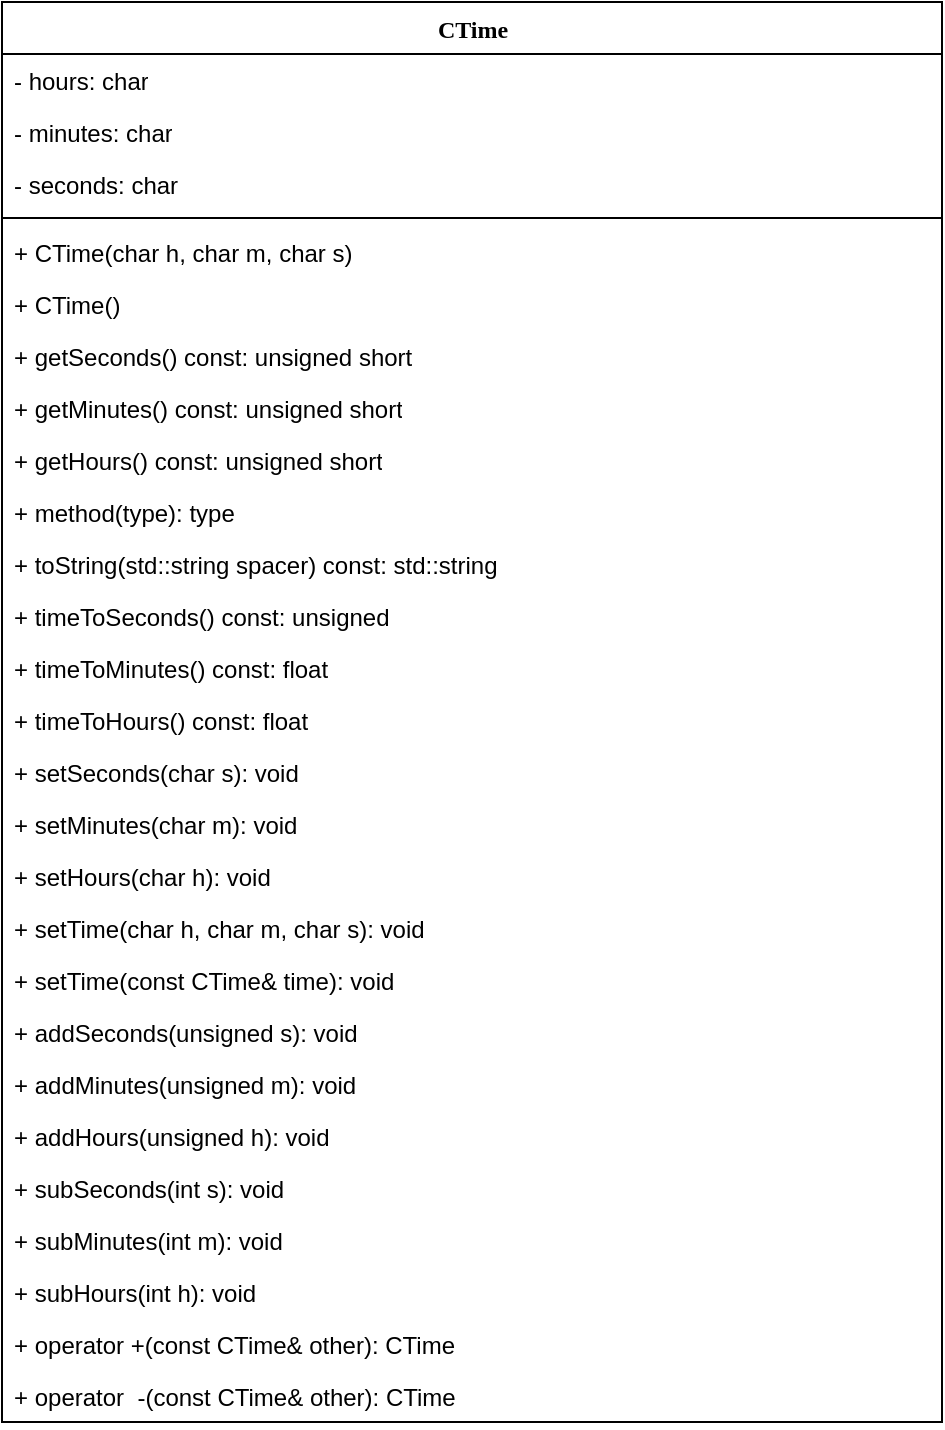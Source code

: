 <mxfile version="12.1.1" type="device" pages="1"><diagram name="Page-1" id="9f46799a-70d6-7492-0946-bef42562c5a5"><mxGraphModel dx="854" dy="1269" grid="1" gridSize="10" guides="1" tooltips="1" connect="1" arrows="1" fold="1" page="1" pageScale="1" pageWidth="1100" pageHeight="850" background="#ffffff" math="0" shadow="0"><root><mxCell id="0"/><mxCell id="1" parent="0"/><mxCell id="78961159f06e98e8-69" value="CTime" style="swimlane;html=1;fontStyle=1;align=center;verticalAlign=top;childLayout=stackLayout;horizontal=1;startSize=26;horizontalStack=0;resizeParent=1;resizeLast=0;collapsible=1;marginBottom=0;swimlaneFillColor=#ffffff;rounded=0;shadow=0;comic=0;labelBackgroundColor=none;strokeColor=#000000;strokeWidth=1;fillColor=none;fontFamily=Verdana;fontSize=12;fontColor=#000000;" parent="1" vertex="1"><mxGeometry x="220" y="-90" width="470" height="710" as="geometry"/></mxCell><mxCell id="78961159f06e98e8-70" value="- hours: char" style="text;html=1;strokeColor=none;fillColor=none;align=left;verticalAlign=top;spacingLeft=4;spacingRight=4;whiteSpace=wrap;overflow=hidden;rotatable=0;points=[[0,0.5],[1,0.5]];portConstraint=eastwest;" parent="78961159f06e98e8-69" vertex="1"><mxGeometry y="26" width="470" height="26" as="geometry"/></mxCell><mxCell id="78961159f06e98e8-71" value="- minutes: char" style="text;html=1;strokeColor=none;fillColor=none;align=left;verticalAlign=top;spacingLeft=4;spacingRight=4;whiteSpace=wrap;overflow=hidden;rotatable=0;points=[[0,0.5],[1,0.5]];portConstraint=eastwest;" parent="78961159f06e98e8-69" vertex="1"><mxGeometry y="52" width="470" height="26" as="geometry"/></mxCell><mxCell id="78961159f06e98e8-72" value="-&amp;nbsp;seconds: char" style="text;html=1;strokeColor=none;fillColor=none;align=left;verticalAlign=top;spacingLeft=4;spacingRight=4;whiteSpace=wrap;overflow=hidden;rotatable=0;points=[[0,0.5],[1,0.5]];portConstraint=eastwest;" parent="78961159f06e98e8-69" vertex="1"><mxGeometry y="78" width="470" height="26" as="geometry"/></mxCell><mxCell id="78961159f06e98e8-77" value="" style="line;html=1;strokeWidth=1;fillColor=none;align=left;verticalAlign=middle;spacingTop=-1;spacingLeft=3;spacingRight=3;rotatable=0;labelPosition=right;points=[];portConstraint=eastwest;" parent="78961159f06e98e8-69" vertex="1"><mxGeometry y="104" width="470" height="8" as="geometry"/></mxCell><mxCell id="78961159f06e98e8-78" value="+&amp;nbsp;CTime(char h, char m, char s)" style="text;html=1;strokeColor=none;fillColor=none;align=left;verticalAlign=top;spacingLeft=4;spacingRight=4;whiteSpace=wrap;overflow=hidden;rotatable=0;points=[[0,0.5],[1,0.5]];portConstraint=eastwest;" parent="78961159f06e98e8-69" vertex="1"><mxGeometry y="112" width="470" height="26" as="geometry"/></mxCell><mxCell id="78961159f06e98e8-79" value="+ CTime()" style="text;html=1;strokeColor=none;fillColor=none;align=left;verticalAlign=top;spacingLeft=4;spacingRight=4;whiteSpace=wrap;overflow=hidden;rotatable=0;points=[[0,0.5],[1,0.5]];portConstraint=eastwest;" parent="78961159f06e98e8-69" vertex="1"><mxGeometry y="138" width="470" height="26" as="geometry"/></mxCell><mxCell id="78961159f06e98e8-80" value="+ getSeconds() const: unsigned short" style="text;html=1;strokeColor=none;fillColor=none;align=left;verticalAlign=top;spacingLeft=4;spacingRight=4;whiteSpace=wrap;overflow=hidden;rotatable=0;points=[[0,0.5],[1,0.5]];portConstraint=eastwest;" parent="78961159f06e98e8-69" vertex="1"><mxGeometry y="164" width="470" height="26" as="geometry"/></mxCell><mxCell id="78961159f06e98e8-81" value="+ getMinutes() const: unsigned short" style="text;html=1;strokeColor=none;fillColor=none;align=left;verticalAlign=top;spacingLeft=4;spacingRight=4;whiteSpace=wrap;overflow=hidden;rotatable=0;points=[[0,0.5],[1,0.5]];portConstraint=eastwest;" parent="78961159f06e98e8-69" vertex="1"><mxGeometry y="190" width="470" height="26" as="geometry"/></mxCell><mxCell id="iMGNlE9Alr4y89kZiudp-1" value="+ getHours() const: unsigned short" style="text;html=1;strokeColor=none;fillColor=none;align=left;verticalAlign=top;spacingLeft=4;spacingRight=4;whiteSpace=wrap;overflow=hidden;rotatable=0;points=[[0,0.5],[1,0.5]];portConstraint=eastwest;" vertex="1" parent="78961159f06e98e8-69"><mxGeometry y="216" width="470" height="26" as="geometry"/></mxCell><mxCell id="iMGNlE9Alr4y89kZiudp-2" value="+ method(type): type" style="text;html=1;strokeColor=none;fillColor=none;align=left;verticalAlign=top;spacingLeft=4;spacingRight=4;whiteSpace=wrap;overflow=hidden;rotatable=0;points=[[0,0.5],[1,0.5]];portConstraint=eastwest;" vertex="1" parent="78961159f06e98e8-69"><mxGeometry y="242" width="470" height="26" as="geometry"/></mxCell><mxCell id="iMGNlE9Alr4y89kZiudp-3" value="+ toString(std::string spacer) const: std::string" style="text;html=1;strokeColor=none;fillColor=none;align=left;verticalAlign=top;spacingLeft=4;spacingRight=4;whiteSpace=wrap;overflow=hidden;rotatable=0;points=[[0,0.5],[1,0.5]];portConstraint=eastwest;" vertex="1" parent="78961159f06e98e8-69"><mxGeometry y="268" width="470" height="26" as="geometry"/></mxCell><mxCell id="iMGNlE9Alr4y89kZiudp-4" value="+ timeToSeconds() const: unsigned" style="text;html=1;strokeColor=none;fillColor=none;align=left;verticalAlign=top;spacingLeft=4;spacingRight=4;whiteSpace=wrap;overflow=hidden;rotatable=0;points=[[0,0.5],[1,0.5]];portConstraint=eastwest;" vertex="1" parent="78961159f06e98e8-69"><mxGeometry y="294" width="470" height="26" as="geometry"/></mxCell><mxCell id="iMGNlE9Alr4y89kZiudp-5" value="+ timeToMinutes() const: float" style="text;html=1;strokeColor=none;fillColor=none;align=left;verticalAlign=top;spacingLeft=4;spacingRight=4;whiteSpace=wrap;overflow=hidden;rotatable=0;points=[[0,0.5],[1,0.5]];portConstraint=eastwest;" vertex="1" parent="78961159f06e98e8-69"><mxGeometry y="320" width="470" height="26" as="geometry"/></mxCell><mxCell id="iMGNlE9Alr4y89kZiudp-6" value="+ timeToHours() const: float" style="text;html=1;strokeColor=none;fillColor=none;align=left;verticalAlign=top;spacingLeft=4;spacingRight=4;whiteSpace=wrap;overflow=hidden;rotatable=0;points=[[0,0.5],[1,0.5]];portConstraint=eastwest;" vertex="1" parent="78961159f06e98e8-69"><mxGeometry y="346" width="470" height="26" as="geometry"/></mxCell><mxCell id="iMGNlE9Alr4y89kZiudp-7" value="+ setSeconds(char s): void" style="text;html=1;strokeColor=none;fillColor=none;align=left;verticalAlign=top;spacingLeft=4;spacingRight=4;whiteSpace=wrap;overflow=hidden;rotatable=0;points=[[0,0.5],[1,0.5]];portConstraint=eastwest;" vertex="1" parent="78961159f06e98e8-69"><mxGeometry y="372" width="470" height="26" as="geometry"/></mxCell><mxCell id="iMGNlE9Alr4y89kZiudp-8" value="+ setMinutes(char m): void" style="text;html=1;strokeColor=none;fillColor=none;align=left;verticalAlign=top;spacingLeft=4;spacingRight=4;whiteSpace=wrap;overflow=hidden;rotatable=0;points=[[0,0.5],[1,0.5]];portConstraint=eastwest;" vertex="1" parent="78961159f06e98e8-69"><mxGeometry y="398" width="470" height="26" as="geometry"/></mxCell><mxCell id="iMGNlE9Alr4y89kZiudp-9" value="+ setHours(char h): void" style="text;html=1;strokeColor=none;fillColor=none;align=left;verticalAlign=top;spacingLeft=4;spacingRight=4;whiteSpace=wrap;overflow=hidden;rotatable=0;points=[[0,0.5],[1,0.5]];portConstraint=eastwest;" vertex="1" parent="78961159f06e98e8-69"><mxGeometry y="424" width="470" height="26" as="geometry"/></mxCell><mxCell id="iMGNlE9Alr4y89kZiudp-10" value="+ setTime(char h, char m, char s): void" style="text;html=1;strokeColor=none;fillColor=none;align=left;verticalAlign=top;spacingLeft=4;spacingRight=4;whiteSpace=wrap;overflow=hidden;rotatable=0;points=[[0,0.5],[1,0.5]];portConstraint=eastwest;" vertex="1" parent="78961159f06e98e8-69"><mxGeometry y="450" width="470" height="26" as="geometry"/></mxCell><mxCell id="iMGNlE9Alr4y89kZiudp-11" value="+ setTime(const CTime&amp;amp; time): void" style="text;html=1;strokeColor=none;fillColor=none;align=left;verticalAlign=top;spacingLeft=4;spacingRight=4;whiteSpace=wrap;overflow=hidden;rotatable=0;points=[[0,0.5],[1,0.5]];portConstraint=eastwest;" vertex="1" parent="78961159f06e98e8-69"><mxGeometry y="476" width="470" height="26" as="geometry"/></mxCell><mxCell id="iMGNlE9Alr4y89kZiudp-13" value="+ addSeconds(unsigned s): void" style="text;html=1;strokeColor=none;fillColor=none;align=left;verticalAlign=top;spacingLeft=4;spacingRight=4;whiteSpace=wrap;overflow=hidden;rotatable=0;points=[[0,0.5],[1,0.5]];portConstraint=eastwest;" vertex="1" parent="78961159f06e98e8-69"><mxGeometry y="502" width="470" height="26" as="geometry"/></mxCell><mxCell id="iMGNlE9Alr4y89kZiudp-14" value="+ addMinutes(unsigned m): void" style="text;html=1;strokeColor=none;fillColor=none;align=left;verticalAlign=top;spacingLeft=4;spacingRight=4;whiteSpace=wrap;overflow=hidden;rotatable=0;points=[[0,0.5],[1,0.5]];portConstraint=eastwest;" vertex="1" parent="78961159f06e98e8-69"><mxGeometry y="528" width="470" height="26" as="geometry"/></mxCell><mxCell id="iMGNlE9Alr4y89kZiudp-15" value="+ addHours(unsigned h): void" style="text;html=1;strokeColor=none;fillColor=none;align=left;verticalAlign=top;spacingLeft=4;spacingRight=4;whiteSpace=wrap;overflow=hidden;rotatable=0;points=[[0,0.5],[1,0.5]];portConstraint=eastwest;" vertex="1" parent="78961159f06e98e8-69"><mxGeometry y="554" width="470" height="26" as="geometry"/></mxCell><mxCell id="iMGNlE9Alr4y89kZiudp-16" value="+ subSeconds(int s): void" style="text;html=1;strokeColor=none;fillColor=none;align=left;verticalAlign=top;spacingLeft=4;spacingRight=4;whiteSpace=wrap;overflow=hidden;rotatable=0;points=[[0,0.5],[1,0.5]];portConstraint=eastwest;" vertex="1" parent="78961159f06e98e8-69"><mxGeometry y="580" width="470" height="26" as="geometry"/></mxCell><mxCell id="iMGNlE9Alr4y89kZiudp-12" value="+ subMinutes(int m): void" style="text;html=1;strokeColor=none;fillColor=none;align=left;verticalAlign=top;spacingLeft=4;spacingRight=4;whiteSpace=wrap;overflow=hidden;rotatable=0;points=[[0,0.5],[1,0.5]];portConstraint=eastwest;" vertex="1" parent="78961159f06e98e8-69"><mxGeometry y="606" width="470" height="26" as="geometry"/></mxCell><mxCell id="iMGNlE9Alr4y89kZiudp-17" value="+ subHours(int h): void" style="text;html=1;strokeColor=none;fillColor=none;align=left;verticalAlign=top;spacingLeft=4;spacingRight=4;whiteSpace=wrap;overflow=hidden;rotatable=0;points=[[0,0.5],[1,0.5]];portConstraint=eastwest;" vertex="1" parent="78961159f06e98e8-69"><mxGeometry y="632" width="470" height="26" as="geometry"/></mxCell><mxCell id="iMGNlE9Alr4y89kZiudp-18" value="+ operator +(const CTime&amp;amp; other): CTime" style="text;html=1;strokeColor=none;fillColor=none;align=left;verticalAlign=top;spacingLeft=4;spacingRight=4;whiteSpace=wrap;overflow=hidden;rotatable=0;points=[[0,0.5],[1,0.5]];portConstraint=eastwest;" vertex="1" parent="78961159f06e98e8-69"><mxGeometry y="658" width="470" height="26" as="geometry"/></mxCell><mxCell id="iMGNlE9Alr4y89kZiudp-20" value="+ operator&amp;nbsp; -(const CTime&amp;amp; other): CTime" style="text;html=1;strokeColor=none;fillColor=none;align=left;verticalAlign=top;spacingLeft=4;spacingRight=4;whiteSpace=wrap;overflow=hidden;rotatable=0;points=[[0,0.5],[1,0.5]];portConstraint=eastwest;" vertex="1" parent="78961159f06e98e8-69"><mxGeometry y="684" width="470" height="26" as="geometry"/></mxCell></root></mxGraphModel></diagram></mxfile>